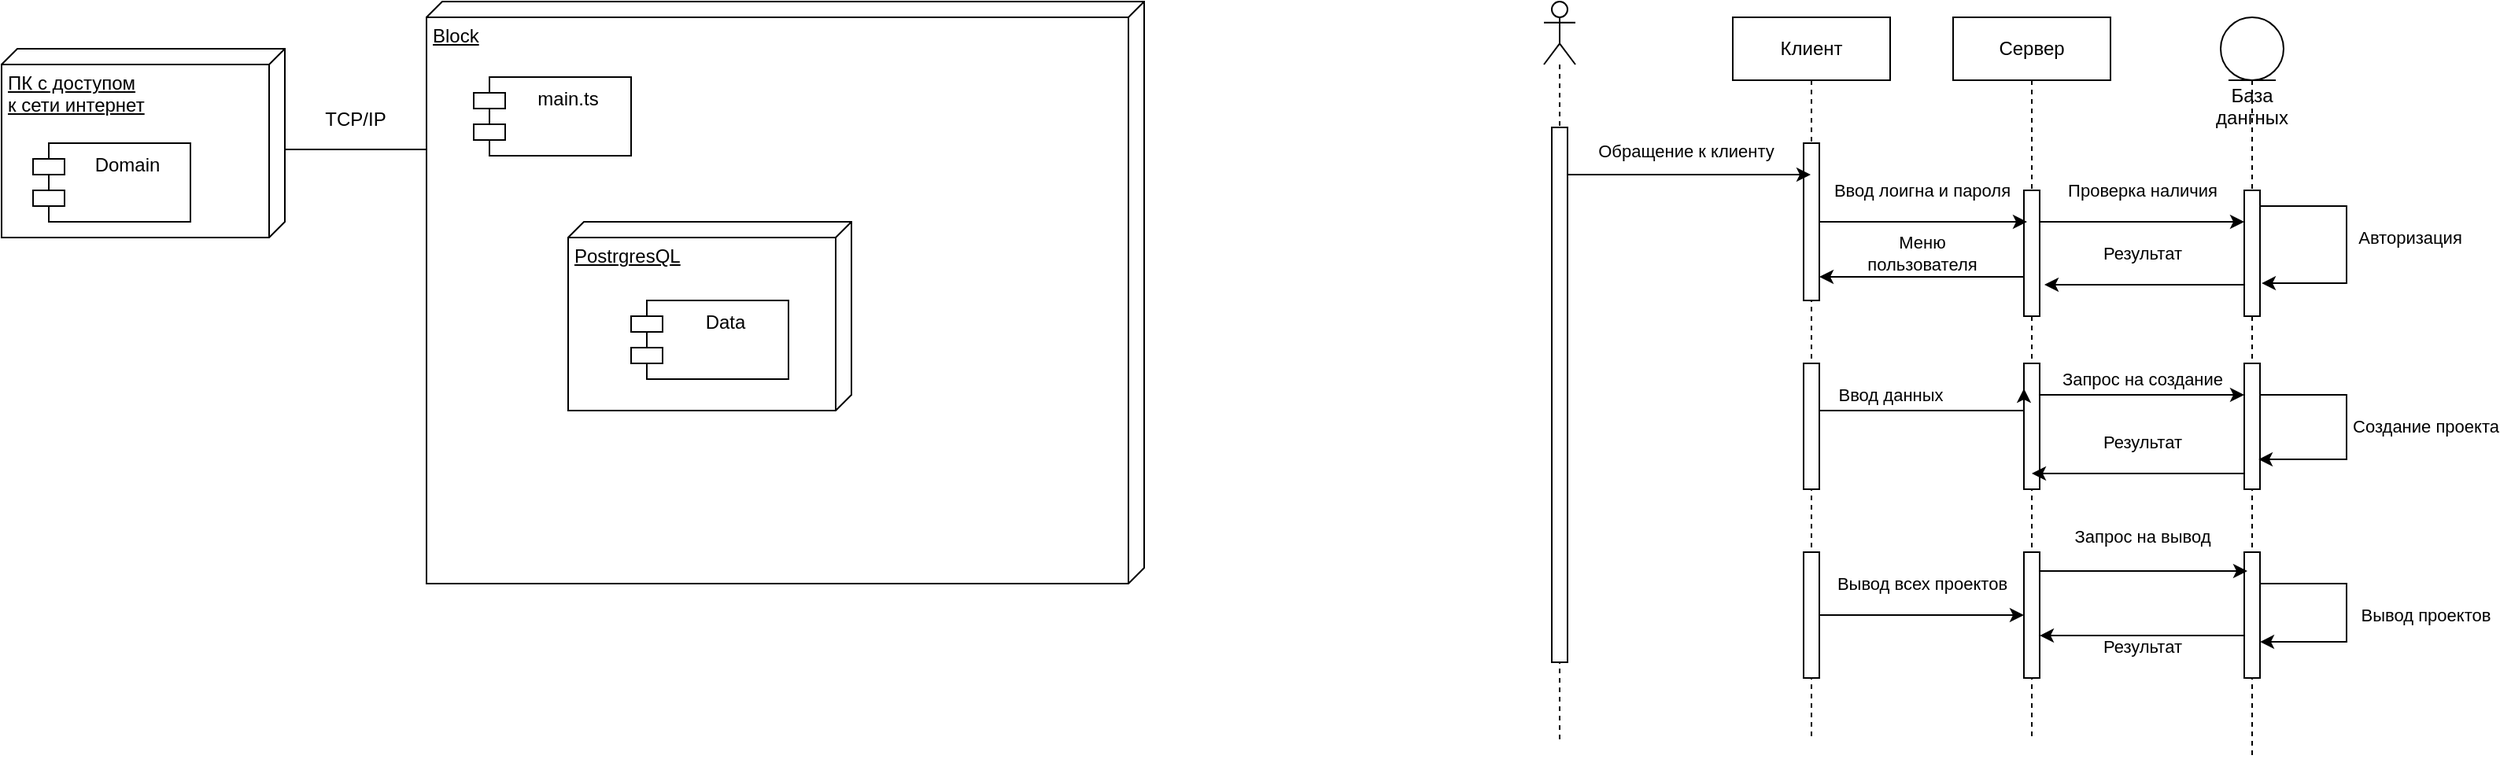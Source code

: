 <mxfile version="15.8.6" type="github">
  <diagram id="UdoCD6F6vHdOtvYkX3A1" name="Page-1">
    <mxGraphModel dx="1422" dy="804" grid="1" gridSize="10" guides="1" tooltips="1" connect="1" arrows="1" fold="1" page="1" pageScale="1" pageWidth="827" pageHeight="1169" math="0" shadow="0">
      <root>
        <mxCell id="0" />
        <mxCell id="1" parent="0" />
        <mxCell id="iPDBwjm5err2A1ns3Hf8-1" value="ПК с доступом &lt;br&gt;к сети интернет" style="verticalAlign=top;align=left;spacingTop=8;spacingLeft=2;spacingRight=12;shape=cube;size=10;direction=south;fontStyle=4;html=1;" vertex="1" parent="1">
          <mxGeometry x="50" y="40" width="180" height="120" as="geometry" />
        </mxCell>
        <mxCell id="iPDBwjm5err2A1ns3Hf8-2" value="Domain" style="shape=module;align=left;spacingLeft=20;align=center;verticalAlign=top;" vertex="1" parent="1">
          <mxGeometry x="70" y="100" width="100" height="50" as="geometry" />
        </mxCell>
        <mxCell id="iPDBwjm5err2A1ns3Hf8-3" value="Block" style="verticalAlign=top;align=left;spacingTop=8;spacingLeft=2;spacingRight=12;shape=cube;size=10;direction=south;fontStyle=4;html=1;" vertex="1" parent="1">
          <mxGeometry x="320" y="10" width="456" height="370" as="geometry" />
        </mxCell>
        <mxCell id="iPDBwjm5err2A1ns3Hf8-4" value="" style="line;strokeWidth=1;fillColor=none;align=left;verticalAlign=middle;spacingTop=-1;spacingLeft=3;spacingRight=3;rotatable=0;labelPosition=right;points=[];portConstraint=eastwest;" vertex="1" parent="1">
          <mxGeometry x="230" y="100" width="90" height="8" as="geometry" />
        </mxCell>
        <mxCell id="iPDBwjm5err2A1ns3Hf8-5" value="main.ts" style="shape=module;align=left;spacingLeft=20;align=center;verticalAlign=top;" vertex="1" parent="1">
          <mxGeometry x="350" y="58" width="100" height="50" as="geometry" />
        </mxCell>
        <mxCell id="iPDBwjm5err2A1ns3Hf8-6" value="PostrgresQL" style="verticalAlign=top;align=left;spacingTop=8;spacingLeft=2;spacingRight=12;shape=cube;size=10;direction=south;fontStyle=4;html=1;" vertex="1" parent="1">
          <mxGeometry x="410" y="150" width="180" height="120" as="geometry" />
        </mxCell>
        <mxCell id="iPDBwjm5err2A1ns3Hf8-7" value="Data" style="shape=module;align=left;spacingLeft=20;align=center;verticalAlign=top;" vertex="1" parent="1">
          <mxGeometry x="450" y="200" width="100" height="50" as="geometry" />
        </mxCell>
        <mxCell id="iPDBwjm5err2A1ns3Hf8-9" value="TCP/IP" style="text;html=1;strokeColor=none;fillColor=none;align=center;verticalAlign=middle;whiteSpace=wrap;rounded=0;" vertex="1" parent="1">
          <mxGeometry x="245" y="70" width="60" height="30" as="geometry" />
        </mxCell>
        <mxCell id="iPDBwjm5err2A1ns3Hf8-15" value="Клиент" style="shape=umlLifeline;perimeter=lifelinePerimeter;whiteSpace=wrap;html=1;container=1;collapsible=0;recursiveResize=0;outlineConnect=0;" vertex="1" parent="1">
          <mxGeometry x="1150" y="20" width="100" height="460" as="geometry" />
        </mxCell>
        <mxCell id="iPDBwjm5err2A1ns3Hf8-26" value="" style="html=1;points=[];perimeter=orthogonalPerimeter;" vertex="1" parent="iPDBwjm5err2A1ns3Hf8-15">
          <mxGeometry x="45" y="80" width="10" height="100" as="geometry" />
        </mxCell>
        <mxCell id="iPDBwjm5err2A1ns3Hf8-29" value="" style="html=1;points=[];perimeter=orthogonalPerimeter;" vertex="1" parent="iPDBwjm5err2A1ns3Hf8-15">
          <mxGeometry x="45" y="220" width="10" height="80" as="geometry" />
        </mxCell>
        <mxCell id="iPDBwjm5err2A1ns3Hf8-34" value="" style="html=1;points=[];perimeter=orthogonalPerimeter;" vertex="1" parent="iPDBwjm5err2A1ns3Hf8-15">
          <mxGeometry x="45" y="340" width="10" height="80" as="geometry" />
        </mxCell>
        <mxCell id="iPDBwjm5err2A1ns3Hf8-16" value="База дангных" style="shape=umlLifeline;participant=umlEntity;perimeter=lifelinePerimeter;whiteSpace=wrap;html=1;container=1;collapsible=0;recursiveResize=0;verticalAlign=top;spacingTop=36;outlineConnect=0;" vertex="1" parent="1">
          <mxGeometry x="1460" y="20" width="40" height="470" as="geometry" />
        </mxCell>
        <mxCell id="iPDBwjm5err2A1ns3Hf8-28" value="" style="html=1;points=[];perimeter=orthogonalPerimeter;" vertex="1" parent="iPDBwjm5err2A1ns3Hf8-16">
          <mxGeometry x="15" y="110" width="10" height="80" as="geometry" />
        </mxCell>
        <mxCell id="iPDBwjm5err2A1ns3Hf8-31" value="" style="html=1;points=[];perimeter=orthogonalPerimeter;" vertex="1" parent="iPDBwjm5err2A1ns3Hf8-16">
          <mxGeometry x="15" y="220" width="10" height="80" as="geometry" />
        </mxCell>
        <mxCell id="iPDBwjm5err2A1ns3Hf8-33" value="" style="html=1;points=[];perimeter=orthogonalPerimeter;" vertex="1" parent="iPDBwjm5err2A1ns3Hf8-16">
          <mxGeometry x="15" y="340" width="10" height="80" as="geometry" />
        </mxCell>
        <mxCell id="iPDBwjm5err2A1ns3Hf8-37" value="Авторизация" style="edgeStyle=orthogonalEdgeStyle;rounded=0;orthogonalLoop=1;jettySize=auto;html=1;entryX=1.1;entryY=0.738;entryDx=0;entryDy=0;entryPerimeter=0;" edge="1" parent="iPDBwjm5err2A1ns3Hf8-16" source="iPDBwjm5err2A1ns3Hf8-28" target="iPDBwjm5err2A1ns3Hf8-28">
          <mxGeometry x="-0.051" y="40" relative="1" as="geometry">
            <Array as="points">
              <mxPoint x="80" y="120" />
              <mxPoint x="80" y="169" />
            </Array>
            <mxPoint as="offset" />
          </mxGeometry>
        </mxCell>
        <mxCell id="iPDBwjm5err2A1ns3Hf8-42" value="Создание проекта" style="edgeStyle=orthogonalEdgeStyle;rounded=0;orthogonalLoop=1;jettySize=auto;html=1;entryX=0.9;entryY=0.763;entryDx=0;entryDy=0;entryPerimeter=0;" edge="1" parent="iPDBwjm5err2A1ns3Hf8-16" source="iPDBwjm5err2A1ns3Hf8-31" target="iPDBwjm5err2A1ns3Hf8-31">
          <mxGeometry x="-0.013" y="50" relative="1" as="geometry">
            <Array as="points">
              <mxPoint x="80" y="240" />
              <mxPoint x="80" y="281" />
            </Array>
            <mxPoint as="offset" />
          </mxGeometry>
        </mxCell>
        <mxCell id="iPDBwjm5err2A1ns3Hf8-47" value="Вывод проектов" style="edgeStyle=orthogonalEdgeStyle;rounded=0;orthogonalLoop=1;jettySize=auto;html=1;entryX=1;entryY=0.713;entryDx=0;entryDy=0;entryPerimeter=0;" edge="1" parent="iPDBwjm5err2A1ns3Hf8-16" source="iPDBwjm5err2A1ns3Hf8-33" target="iPDBwjm5err2A1ns3Hf8-33">
          <mxGeometry x="0.02" y="50" relative="1" as="geometry">
            <Array as="points">
              <mxPoint x="80" y="360" />
              <mxPoint x="80" y="397" />
            </Array>
            <mxPoint as="offset" />
          </mxGeometry>
        </mxCell>
        <mxCell id="iPDBwjm5err2A1ns3Hf8-17" value="Сервер" style="shape=umlLifeline;perimeter=lifelinePerimeter;whiteSpace=wrap;html=1;container=1;collapsible=0;recursiveResize=0;outlineConnect=0;" vertex="1" parent="1">
          <mxGeometry x="1290" y="20" width="100" height="460" as="geometry" />
        </mxCell>
        <mxCell id="iPDBwjm5err2A1ns3Hf8-27" value="" style="html=1;points=[];perimeter=orthogonalPerimeter;" vertex="1" parent="iPDBwjm5err2A1ns3Hf8-17">
          <mxGeometry x="45" y="110" width="10" height="80" as="geometry" />
        </mxCell>
        <mxCell id="iPDBwjm5err2A1ns3Hf8-30" value="" style="html=1;points=[];perimeter=orthogonalPerimeter;" vertex="1" parent="iPDBwjm5err2A1ns3Hf8-17">
          <mxGeometry x="45" y="220" width="10" height="80" as="geometry" />
        </mxCell>
        <mxCell id="iPDBwjm5err2A1ns3Hf8-32" value="" style="html=1;points=[];perimeter=orthogonalPerimeter;" vertex="1" parent="iPDBwjm5err2A1ns3Hf8-17">
          <mxGeometry x="45" y="340" width="10" height="80" as="geometry" />
        </mxCell>
        <mxCell id="iPDBwjm5err2A1ns3Hf8-23" style="edgeStyle=orthogonalEdgeStyle;rounded=0;orthogonalLoop=1;jettySize=auto;html=1;" edge="1" parent="1" source="iPDBwjm5err2A1ns3Hf8-22" target="iPDBwjm5err2A1ns3Hf8-15">
          <mxGeometry relative="1" as="geometry">
            <Array as="points">
              <mxPoint x="1120" y="120" />
              <mxPoint x="1120" y="120" />
            </Array>
          </mxGeometry>
        </mxCell>
        <mxCell id="iPDBwjm5err2A1ns3Hf8-24" value="Обращение к клиенту" style="edgeLabel;html=1;align=center;verticalAlign=middle;resizable=0;points=[];" vertex="1" connectable="0" parent="iPDBwjm5err2A1ns3Hf8-23">
          <mxGeometry x="0.206" relative="1" as="geometry">
            <mxPoint x="-16" y="-15" as="offset" />
          </mxGeometry>
        </mxCell>
        <mxCell id="iPDBwjm5err2A1ns3Hf8-22" value="" style="shape=umlLifeline;participant=umlActor;perimeter=lifelinePerimeter;whiteSpace=wrap;html=1;container=1;collapsible=0;recursiveResize=0;verticalAlign=top;spacingTop=36;outlineConnect=0;" vertex="1" parent="1">
          <mxGeometry x="1030" y="10" width="20" height="470" as="geometry" />
        </mxCell>
        <mxCell id="iPDBwjm5err2A1ns3Hf8-25" value="" style="html=1;points=[];perimeter=orthogonalPerimeter;" vertex="1" parent="iPDBwjm5err2A1ns3Hf8-22">
          <mxGeometry x="5" y="80" width="10" height="340" as="geometry" />
        </mxCell>
        <mxCell id="iPDBwjm5err2A1ns3Hf8-35" value="Ввод лоигна и пароля" style="edgeStyle=orthogonalEdgeStyle;rounded=0;orthogonalLoop=1;jettySize=auto;html=1;entryX=0.2;entryY=0.25;entryDx=0;entryDy=0;entryPerimeter=0;" edge="1" parent="1" source="iPDBwjm5err2A1ns3Hf8-26" target="iPDBwjm5err2A1ns3Hf8-27">
          <mxGeometry x="-0.015" y="20" relative="1" as="geometry">
            <mxPoint as="offset" />
          </mxGeometry>
        </mxCell>
        <mxCell id="iPDBwjm5err2A1ns3Hf8-36" value="Проверка наличия" style="edgeStyle=orthogonalEdgeStyle;rounded=0;orthogonalLoop=1;jettySize=auto;html=1;" edge="1" parent="1" source="iPDBwjm5err2A1ns3Hf8-27" target="iPDBwjm5err2A1ns3Hf8-28">
          <mxGeometry y="20" relative="1" as="geometry">
            <Array as="points">
              <mxPoint x="1410" y="150" />
              <mxPoint x="1410" y="150" />
            </Array>
            <mxPoint as="offset" />
          </mxGeometry>
        </mxCell>
        <mxCell id="iPDBwjm5err2A1ns3Hf8-38" value="Результат" style="edgeStyle=orthogonalEdgeStyle;rounded=0;orthogonalLoop=1;jettySize=auto;html=1;entryX=1.3;entryY=0.75;entryDx=0;entryDy=0;entryPerimeter=0;" edge="1" parent="1" source="iPDBwjm5err2A1ns3Hf8-28" target="iPDBwjm5err2A1ns3Hf8-27">
          <mxGeometry x="0.024" y="-20" relative="1" as="geometry">
            <Array as="points">
              <mxPoint x="1450" y="190" />
              <mxPoint x="1450" y="190" />
            </Array>
            <mxPoint as="offset" />
          </mxGeometry>
        </mxCell>
        <mxCell id="iPDBwjm5err2A1ns3Hf8-39" value="Меню &lt;br&gt;пользователя" style="edgeStyle=orthogonalEdgeStyle;rounded=0;orthogonalLoop=1;jettySize=auto;html=1;entryX=1;entryY=0.85;entryDx=0;entryDy=0;entryPerimeter=0;" edge="1" parent="1" source="iPDBwjm5err2A1ns3Hf8-27" target="iPDBwjm5err2A1ns3Hf8-26">
          <mxGeometry y="-15" relative="1" as="geometry">
            <Array as="points">
              <mxPoint x="1310" y="185" />
              <mxPoint x="1310" y="185" />
            </Array>
            <mxPoint as="offset" />
          </mxGeometry>
        </mxCell>
        <mxCell id="iPDBwjm5err2A1ns3Hf8-40" style="edgeStyle=orthogonalEdgeStyle;rounded=0;orthogonalLoop=1;jettySize=auto;html=1;entryX=0;entryY=0.2;entryDx=0;entryDy=0;entryPerimeter=0;" edge="1" parent="1" source="iPDBwjm5err2A1ns3Hf8-29" target="iPDBwjm5err2A1ns3Hf8-30">
          <mxGeometry relative="1" as="geometry">
            <Array as="points">
              <mxPoint x="1335" y="270" />
            </Array>
          </mxGeometry>
        </mxCell>
        <mxCell id="iPDBwjm5err2A1ns3Hf8-49" value="Ввод данных" style="edgeLabel;html=1;align=center;verticalAlign=middle;resizable=0;points=[];" vertex="1" connectable="0" parent="iPDBwjm5err2A1ns3Hf8-40">
          <mxGeometry x="-0.444" relative="1" as="geometry">
            <mxPoint x="5" y="-10" as="offset" />
          </mxGeometry>
        </mxCell>
        <mxCell id="iPDBwjm5err2A1ns3Hf8-41" style="edgeStyle=orthogonalEdgeStyle;rounded=0;orthogonalLoop=1;jettySize=auto;html=1;" edge="1" parent="1" source="iPDBwjm5err2A1ns3Hf8-30" target="iPDBwjm5err2A1ns3Hf8-31">
          <mxGeometry relative="1" as="geometry">
            <Array as="points">
              <mxPoint x="1410" y="260" />
              <mxPoint x="1410" y="260" />
            </Array>
          </mxGeometry>
        </mxCell>
        <mxCell id="iPDBwjm5err2A1ns3Hf8-50" value="Запрос на создание" style="edgeLabel;html=1;align=center;verticalAlign=middle;resizable=0;points=[];" vertex="1" connectable="0" parent="iPDBwjm5err2A1ns3Hf8-41">
          <mxGeometry x="-0.2" y="4" relative="1" as="geometry">
            <mxPoint x="13" y="-6" as="offset" />
          </mxGeometry>
        </mxCell>
        <mxCell id="iPDBwjm5err2A1ns3Hf8-43" value="Результат" style="edgeStyle=orthogonalEdgeStyle;rounded=0;orthogonalLoop=1;jettySize=auto;html=1;" edge="1" parent="1" source="iPDBwjm5err2A1ns3Hf8-31">
          <mxGeometry x="-0.037" y="-20" relative="1" as="geometry">
            <mxPoint x="1340" y="310" as="targetPoint" />
            <Array as="points">
              <mxPoint x="1410" y="310" />
              <mxPoint x="1410" y="310" />
            </Array>
            <mxPoint as="offset" />
          </mxGeometry>
        </mxCell>
        <mxCell id="iPDBwjm5err2A1ns3Hf8-45" value="Вывод всех проектов" style="edgeStyle=orthogonalEdgeStyle;rounded=0;orthogonalLoop=1;jettySize=auto;html=1;" edge="1" parent="1" source="iPDBwjm5err2A1ns3Hf8-34" target="iPDBwjm5err2A1ns3Hf8-32">
          <mxGeometry y="20" relative="1" as="geometry">
            <mxPoint as="offset" />
          </mxGeometry>
        </mxCell>
        <mxCell id="iPDBwjm5err2A1ns3Hf8-46" value="Запрос на вывод" style="edgeStyle=orthogonalEdgeStyle;rounded=0;orthogonalLoop=1;jettySize=auto;html=1;entryX=0.2;entryY=0.15;entryDx=0;entryDy=0;entryPerimeter=0;" edge="1" parent="1" source="iPDBwjm5err2A1ns3Hf8-32" target="iPDBwjm5err2A1ns3Hf8-33">
          <mxGeometry x="-0.015" y="22" relative="1" as="geometry">
            <Array as="points">
              <mxPoint x="1380" y="372" />
              <mxPoint x="1380" y="372" />
            </Array>
            <mxPoint as="offset" />
          </mxGeometry>
        </mxCell>
        <mxCell id="iPDBwjm5err2A1ns3Hf8-48" value="Результат" style="edgeStyle=orthogonalEdgeStyle;rounded=0;orthogonalLoop=1;jettySize=auto;html=1;entryX=1;entryY=0.663;entryDx=0;entryDy=0;entryPerimeter=0;" edge="1" parent="1" source="iPDBwjm5err2A1ns3Hf8-33" target="iPDBwjm5err2A1ns3Hf8-32">
          <mxGeometry y="7" relative="1" as="geometry">
            <Array as="points">
              <mxPoint x="1440" y="413" />
              <mxPoint x="1440" y="413" />
            </Array>
            <mxPoint as="offset" />
          </mxGeometry>
        </mxCell>
      </root>
    </mxGraphModel>
  </diagram>
</mxfile>

